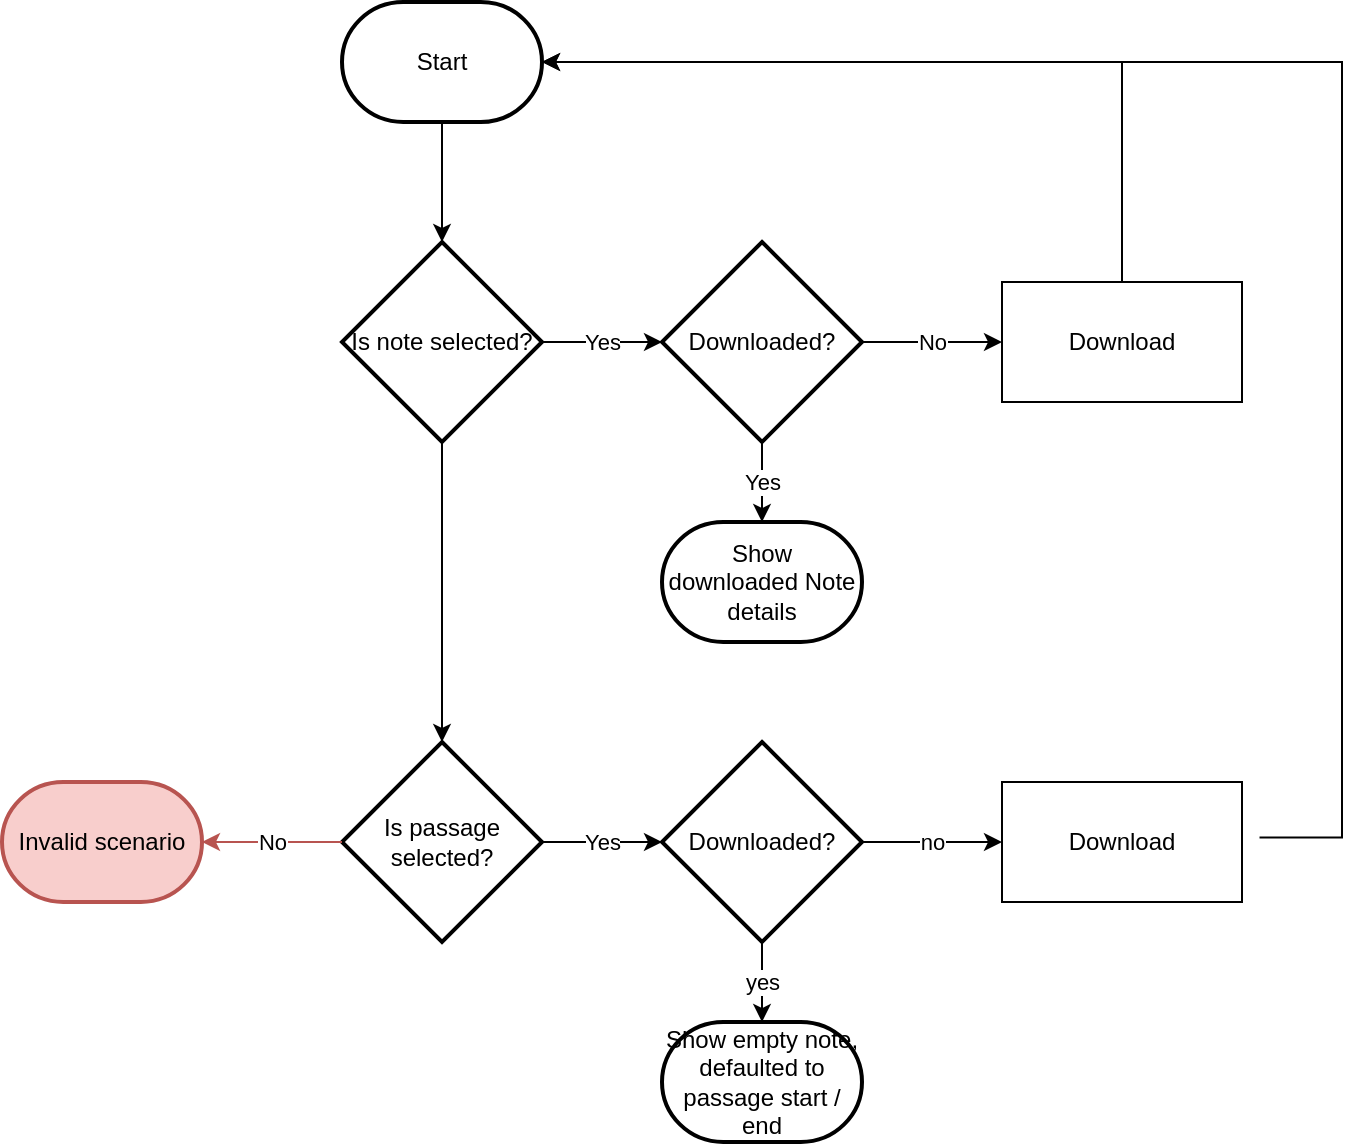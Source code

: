 <mxfile version="17.4.3" type="github">
  <diagram id="6a731a19-8d31-9384-78a2-239565b7b9f0" name="Page-1">
    <mxGraphModel dx="1168" dy="784" grid="1" gridSize="10" guides="1" tooltips="1" connect="1" arrows="1" fold="1" page="1" pageScale="1" pageWidth="1169" pageHeight="827" background="none" math="0" shadow="0">
      <root>
        <mxCell id="0" />
        <mxCell id="1" parent="0" />
        <mxCell id="xyDB7umJ-qCF1QacfZHw-55" value="Start" style="strokeWidth=2;html=1;shape=mxgraph.flowchart.terminator;whiteSpace=wrap;" vertex="1" parent="1">
          <mxGeometry x="260" y="60" width="100" height="60" as="geometry" />
        </mxCell>
        <mxCell id="xyDB7umJ-qCF1QacfZHw-57" value="Is note selected?" style="strokeWidth=2;html=1;shape=mxgraph.flowchart.decision;whiteSpace=wrap;" vertex="1" parent="1">
          <mxGeometry x="260" y="180" width="100" height="100" as="geometry" />
        </mxCell>
        <mxCell id="xyDB7umJ-qCF1QacfZHw-58" value="Downloaded?" style="strokeWidth=2;html=1;shape=mxgraph.flowchart.decision;whiteSpace=wrap;" vertex="1" parent="1">
          <mxGeometry x="420" y="180" width="100" height="100" as="geometry" />
        </mxCell>
        <mxCell id="xyDB7umJ-qCF1QacfZHw-59" value="Download" style="rounded=0;whiteSpace=wrap;html=1;" vertex="1" parent="1">
          <mxGeometry x="590" y="200" width="120" height="60" as="geometry" />
        </mxCell>
        <mxCell id="xyDB7umJ-qCF1QacfZHw-60" value="" style="endArrow=classic;html=1;rounded=0;" edge="1" parent="1" source="xyDB7umJ-qCF1QacfZHw-55" target="xyDB7umJ-qCF1QacfZHw-57">
          <mxGeometry width="50" height="50" relative="1" as="geometry">
            <mxPoint x="200" y="190" as="sourcePoint" />
            <mxPoint x="250" y="140" as="targetPoint" />
          </mxGeometry>
        </mxCell>
        <mxCell id="xyDB7umJ-qCF1QacfZHw-61" value="Yes" style="endArrow=classic;html=1;rounded=0;" edge="1" parent="1" source="xyDB7umJ-qCF1QacfZHw-57" target="xyDB7umJ-qCF1QacfZHw-58">
          <mxGeometry width="50" height="50" relative="1" as="geometry">
            <mxPoint x="360" y="190" as="sourcePoint" />
            <mxPoint x="410" y="140" as="targetPoint" />
          </mxGeometry>
        </mxCell>
        <mxCell id="xyDB7umJ-qCF1QacfZHw-62" value="No" style="endArrow=classic;html=1;rounded=0;" edge="1" parent="1" source="xyDB7umJ-qCF1QacfZHw-58" target="xyDB7umJ-qCF1QacfZHw-59">
          <mxGeometry width="50" height="50" relative="1" as="geometry">
            <mxPoint x="510" y="210" as="sourcePoint" />
            <mxPoint x="560" y="160" as="targetPoint" />
          </mxGeometry>
        </mxCell>
        <mxCell id="xyDB7umJ-qCF1QacfZHw-63" value="" style="endArrow=classic;html=1;rounded=0;edgeStyle=orthogonalEdgeStyle;" edge="1" parent="1" source="xyDB7umJ-qCF1QacfZHw-59" target="xyDB7umJ-qCF1QacfZHw-55">
          <mxGeometry width="50" height="50" relative="1" as="geometry">
            <mxPoint x="520" y="120" as="sourcePoint" />
            <mxPoint x="570" y="70" as="targetPoint" />
            <Array as="points">
              <mxPoint x="650" y="90" />
            </Array>
          </mxGeometry>
        </mxCell>
        <mxCell id="xyDB7umJ-qCF1QacfZHw-64" value="Show downloaded Note details" style="strokeWidth=2;html=1;shape=mxgraph.flowchart.terminator;whiteSpace=wrap;" vertex="1" parent="1">
          <mxGeometry x="420" y="320" width="100" height="60" as="geometry" />
        </mxCell>
        <mxCell id="xyDB7umJ-qCF1QacfZHw-65" value="Yes" style="endArrow=classic;html=1;rounded=0;" edge="1" parent="1" source="xyDB7umJ-qCF1QacfZHw-58" target="xyDB7umJ-qCF1QacfZHw-64">
          <mxGeometry width="50" height="50" relative="1" as="geometry">
            <mxPoint x="280" y="400" as="sourcePoint" />
            <mxPoint x="330" y="350" as="targetPoint" />
          </mxGeometry>
        </mxCell>
        <mxCell id="xyDB7umJ-qCF1QacfZHw-66" value="Is passage selected?" style="strokeWidth=2;html=1;shape=mxgraph.flowchart.decision;whiteSpace=wrap;" vertex="1" parent="1">
          <mxGeometry x="260" y="430" width="100" height="100" as="geometry" />
        </mxCell>
        <mxCell id="xyDB7umJ-qCF1QacfZHw-67" value="" style="endArrow=classic;html=1;rounded=0;" edge="1" parent="1" source="xyDB7umJ-qCF1QacfZHw-57" target="xyDB7umJ-qCF1QacfZHw-66">
          <mxGeometry width="50" height="50" relative="1" as="geometry">
            <mxPoint x="180" y="370" as="sourcePoint" />
            <mxPoint x="230" y="320" as="targetPoint" />
          </mxGeometry>
        </mxCell>
        <mxCell id="xyDB7umJ-qCF1QacfZHw-68" value="Invalid scenario" style="strokeWidth=2;html=1;shape=mxgraph.flowchart.terminator;whiteSpace=wrap;fillColor=#f8cecc;strokeColor=#b85450;" vertex="1" parent="1">
          <mxGeometry x="90" y="450" width="100" height="60" as="geometry" />
        </mxCell>
        <mxCell id="xyDB7umJ-qCF1QacfZHw-69" value="No" style="endArrow=classic;html=1;rounded=0;fillColor=#f8cecc;strokeColor=#b85450;" edge="1" parent="1" source="xyDB7umJ-qCF1QacfZHw-66" target="xyDB7umJ-qCF1QacfZHw-68">
          <mxGeometry width="50" height="50" relative="1" as="geometry">
            <mxPoint x="130" y="400" as="sourcePoint" />
            <mxPoint x="180" y="350" as="targetPoint" />
          </mxGeometry>
        </mxCell>
        <mxCell id="xyDB7umJ-qCF1QacfZHw-70" value="Downloaded?" style="strokeWidth=2;html=1;shape=mxgraph.flowchart.decision;whiteSpace=wrap;" vertex="1" parent="1">
          <mxGeometry x="420" y="430" width="100" height="100" as="geometry" />
        </mxCell>
        <mxCell id="xyDB7umJ-qCF1QacfZHw-71" value="Download" style="rounded=0;whiteSpace=wrap;html=1;" vertex="1" parent="1">
          <mxGeometry x="590" y="450" width="120" height="60" as="geometry" />
        </mxCell>
        <mxCell id="xyDB7umJ-qCF1QacfZHw-72" value="Yes" style="endArrow=classic;html=1;rounded=0;" edge="1" parent="1" source="xyDB7umJ-qCF1QacfZHw-66" target="xyDB7umJ-qCF1QacfZHw-70">
          <mxGeometry width="50" height="50" relative="1" as="geometry">
            <mxPoint x="350" y="460" as="sourcePoint" />
            <mxPoint x="400" y="410" as="targetPoint" />
          </mxGeometry>
        </mxCell>
        <mxCell id="xyDB7umJ-qCF1QacfZHw-73" value="no" style="endArrow=classic;html=1;rounded=0;" edge="1" parent="1" source="xyDB7umJ-qCF1QacfZHw-70" target="xyDB7umJ-qCF1QacfZHw-71">
          <mxGeometry width="50" height="50" relative="1" as="geometry">
            <mxPoint x="520" y="450" as="sourcePoint" />
            <mxPoint x="570" y="400" as="targetPoint" />
          </mxGeometry>
        </mxCell>
        <mxCell id="xyDB7umJ-qCF1QacfZHw-74" value="" style="endArrow=classic;html=1;rounded=0;edgeStyle=orthogonalEdgeStyle;exitX=1.073;exitY=0.463;exitDx=0;exitDy=0;exitPerimeter=0;entryX=1;entryY=0.5;entryDx=0;entryDy=0;entryPerimeter=0;" edge="1" parent="1" source="xyDB7umJ-qCF1QacfZHw-71" target="xyDB7umJ-qCF1QacfZHw-55">
          <mxGeometry width="50" height="50" relative="1" as="geometry">
            <mxPoint x="620" y="400" as="sourcePoint" />
            <mxPoint x="670" y="350" as="targetPoint" />
            <Array as="points">
              <mxPoint x="760" y="478" />
              <mxPoint x="760" y="90" />
            </Array>
          </mxGeometry>
        </mxCell>
        <mxCell id="xyDB7umJ-qCF1QacfZHw-75" value="Show empty note, defaulted to passage start / end" style="strokeWidth=2;html=1;shape=mxgraph.flowchart.terminator;whiteSpace=wrap;" vertex="1" parent="1">
          <mxGeometry x="420" y="570" width="100" height="60" as="geometry" />
        </mxCell>
        <mxCell id="xyDB7umJ-qCF1QacfZHw-76" value="yes" style="endArrow=classic;html=1;rounded=0;" edge="1" parent="1" source="xyDB7umJ-qCF1QacfZHw-70" target="xyDB7umJ-qCF1QacfZHw-75">
          <mxGeometry width="50" height="50" relative="1" as="geometry">
            <mxPoint x="600" y="630" as="sourcePoint" />
            <mxPoint x="650" y="580" as="targetPoint" />
          </mxGeometry>
        </mxCell>
      </root>
    </mxGraphModel>
  </diagram>
</mxfile>
